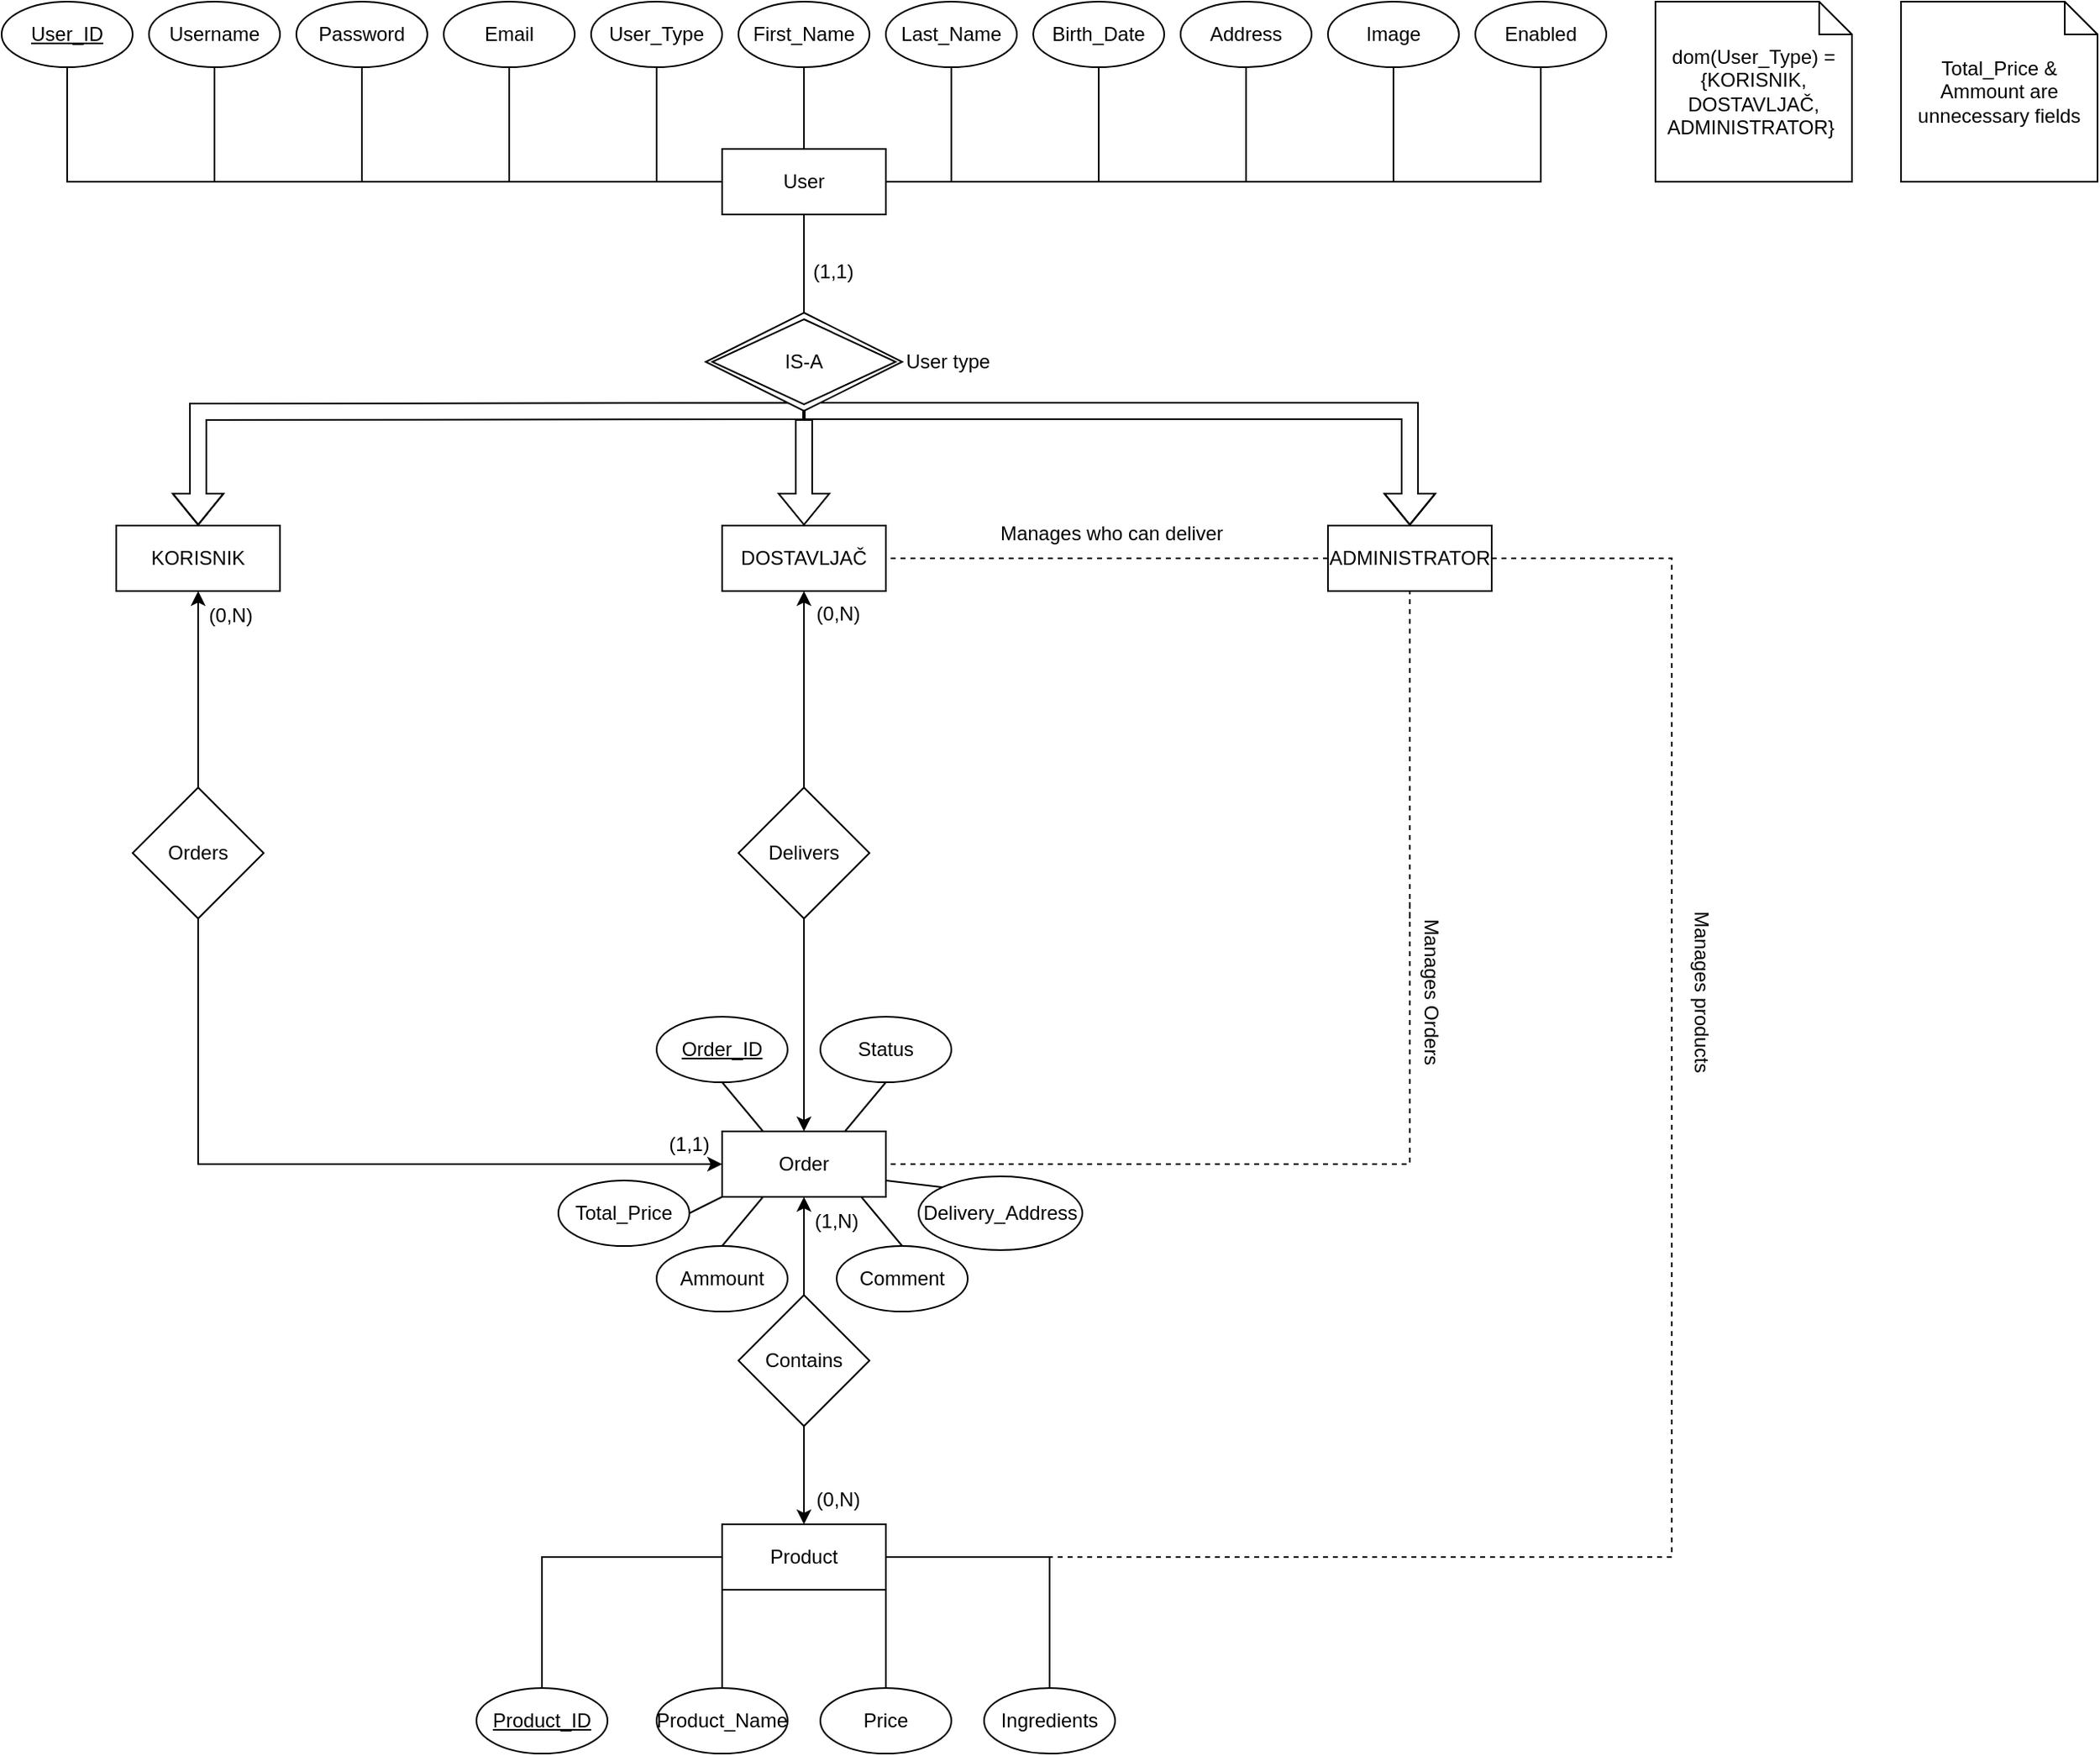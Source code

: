 <mxfile version="20.0.1" type="device"><diagram id="U8wiLlCEL02R97FeMWnE" name="Page-1"><mxGraphModel dx="2400" dy="871" grid="1" gridSize="10" guides="1" tooltips="1" connect="1" arrows="1" fold="1" page="1" pageScale="1" pageWidth="850" pageHeight="1100" math="0" shadow="0"><root><mxCell id="0"/><mxCell id="1" parent="0"/><mxCell id="GzSTq8Du4ebaTTGTqykt-45" style="edgeStyle=none;rounded=0;orthogonalLoop=1;jettySize=auto;html=1;exitX=0.5;exitY=1;exitDx=0;exitDy=0;endArrow=none;endFill=0;strokeColor=default;" edge="1" parent="1" source="GzSTq8Du4ebaTTGTqykt-1" target="GzSTq8Du4ebaTTGTqykt-31"><mxGeometry relative="1" as="geometry"/></mxCell><mxCell id="GzSTq8Du4ebaTTGTqykt-1" value="User" style="rounded=0;whiteSpace=wrap;html=1;" vertex="1" parent="1"><mxGeometry x="340" y="90" width="100" height="40" as="geometry"/></mxCell><mxCell id="GzSTq8Du4ebaTTGTqykt-15" style="edgeStyle=orthogonalEdgeStyle;rounded=0;orthogonalLoop=1;jettySize=auto;html=1;exitX=0.5;exitY=1;exitDx=0;exitDy=0;entryX=0;entryY=0.5;entryDx=0;entryDy=0;strokeColor=default;endArrow=none;endFill=0;" edge="1" parent="1" source="GzSTq8Du4ebaTTGTqykt-2" target="GzSTq8Du4ebaTTGTqykt-1"><mxGeometry relative="1" as="geometry"/></mxCell><mxCell id="GzSTq8Du4ebaTTGTqykt-2" value="&lt;u&gt;User_ID&lt;/u&gt;" style="ellipse;whiteSpace=wrap;html=1;" vertex="1" parent="1"><mxGeometry x="-100" width="80" height="40" as="geometry"/></mxCell><mxCell id="GzSTq8Du4ebaTTGTqykt-16" style="edgeStyle=orthogonalEdgeStyle;rounded=0;orthogonalLoop=1;jettySize=auto;html=1;exitX=0.5;exitY=1;exitDx=0;exitDy=0;endArrow=none;endFill=0;strokeColor=default;" edge="1" parent="1" source="GzSTq8Du4ebaTTGTqykt-3"><mxGeometry relative="1" as="geometry"><mxPoint x="30" y="110" as="targetPoint"/></mxGeometry></mxCell><mxCell id="GzSTq8Du4ebaTTGTqykt-3" value="Username" style="ellipse;whiteSpace=wrap;html=1;" vertex="1" parent="1"><mxGeometry x="-10" width="80" height="40" as="geometry"/></mxCell><mxCell id="GzSTq8Du4ebaTTGTqykt-18" style="edgeStyle=orthogonalEdgeStyle;rounded=0;orthogonalLoop=1;jettySize=auto;html=1;exitX=0.5;exitY=1;exitDx=0;exitDy=0;endArrow=none;endFill=0;strokeColor=default;" edge="1" parent="1" source="GzSTq8Du4ebaTTGTqykt-4"><mxGeometry relative="1" as="geometry"><mxPoint x="210" y="110" as="targetPoint"/></mxGeometry></mxCell><mxCell id="GzSTq8Du4ebaTTGTqykt-4" value="Email" style="ellipse;whiteSpace=wrap;html=1;" vertex="1" parent="1"><mxGeometry x="170" width="80" height="40" as="geometry"/></mxCell><mxCell id="GzSTq8Du4ebaTTGTqykt-17" style="edgeStyle=orthogonalEdgeStyle;rounded=0;orthogonalLoop=1;jettySize=auto;html=1;exitX=0.5;exitY=1;exitDx=0;exitDy=0;endArrow=none;endFill=0;strokeColor=default;" edge="1" parent="1" source="GzSTq8Du4ebaTTGTqykt-5"><mxGeometry relative="1" as="geometry"><mxPoint x="120" y="110" as="targetPoint"/></mxGeometry></mxCell><mxCell id="GzSTq8Du4ebaTTGTqykt-5" value="Password" style="ellipse;whiteSpace=wrap;html=1;" vertex="1" parent="1"><mxGeometry x="80" width="80" height="40" as="geometry"/></mxCell><mxCell id="GzSTq8Du4ebaTTGTqykt-20" style="edgeStyle=orthogonalEdgeStyle;rounded=0;orthogonalLoop=1;jettySize=auto;html=1;exitX=0.5;exitY=1;exitDx=0;exitDy=0;entryX=0.5;entryY=0;entryDx=0;entryDy=0;endArrow=none;endFill=0;strokeColor=default;" edge="1" parent="1" source="GzSTq8Du4ebaTTGTqykt-6" target="GzSTq8Du4ebaTTGTqykt-1"><mxGeometry relative="1" as="geometry"/></mxCell><mxCell id="GzSTq8Du4ebaTTGTqykt-6" value="First_Name" style="ellipse;whiteSpace=wrap;html=1;" vertex="1" parent="1"><mxGeometry x="350" width="80" height="40" as="geometry"/></mxCell><mxCell id="GzSTq8Du4ebaTTGTqykt-25" style="edgeStyle=orthogonalEdgeStyle;rounded=0;orthogonalLoop=1;jettySize=auto;html=1;exitX=0.5;exitY=1;exitDx=0;exitDy=0;endArrow=none;endFill=0;strokeColor=default;" edge="1" parent="1" source="GzSTq8Du4ebaTTGTqykt-7"><mxGeometry relative="1" as="geometry"><mxPoint x="480" y="110" as="targetPoint"/></mxGeometry></mxCell><mxCell id="GzSTq8Du4ebaTTGTqykt-7" value="Last_Name" style="ellipse;whiteSpace=wrap;html=1;" vertex="1" parent="1"><mxGeometry x="440" width="80" height="40" as="geometry"/></mxCell><mxCell id="GzSTq8Du4ebaTTGTqykt-24" style="edgeStyle=orthogonalEdgeStyle;rounded=0;orthogonalLoop=1;jettySize=auto;html=1;exitX=0.5;exitY=1;exitDx=0;exitDy=0;endArrow=none;endFill=0;strokeColor=default;" edge="1" parent="1" source="GzSTq8Du4ebaTTGTqykt-8"><mxGeometry relative="1" as="geometry"><mxPoint x="570" y="110" as="targetPoint"/></mxGeometry></mxCell><mxCell id="GzSTq8Du4ebaTTGTqykt-8" value="Birth_Date" style="ellipse;whiteSpace=wrap;html=1;" vertex="1" parent="1"><mxGeometry x="530" width="80" height="40" as="geometry"/></mxCell><mxCell id="GzSTq8Du4ebaTTGTqykt-23" style="edgeStyle=orthogonalEdgeStyle;rounded=0;orthogonalLoop=1;jettySize=auto;html=1;exitX=0.5;exitY=1;exitDx=0;exitDy=0;endArrow=none;endFill=0;strokeColor=default;" edge="1" parent="1" source="GzSTq8Du4ebaTTGTqykt-10"><mxGeometry relative="1" as="geometry"><mxPoint x="660" y="110" as="targetPoint"/></mxGeometry></mxCell><mxCell id="GzSTq8Du4ebaTTGTqykt-10" value="Address" style="ellipse;whiteSpace=wrap;html=1;" vertex="1" parent="1"><mxGeometry x="620" width="80" height="40" as="geometry"/></mxCell><mxCell id="GzSTq8Du4ebaTTGTqykt-19" style="edgeStyle=orthogonalEdgeStyle;rounded=0;orthogonalLoop=1;jettySize=auto;html=1;exitX=0.5;exitY=1;exitDx=0;exitDy=0;endArrow=none;endFill=0;strokeColor=default;" edge="1" parent="1" source="GzSTq8Du4ebaTTGTqykt-11"><mxGeometry relative="1" as="geometry"><mxPoint x="300" y="110" as="targetPoint"/></mxGeometry></mxCell><mxCell id="GzSTq8Du4ebaTTGTqykt-11" value="User_Type" style="ellipse;whiteSpace=wrap;html=1;" vertex="1" parent="1"><mxGeometry x="260" width="80" height="40" as="geometry"/></mxCell><mxCell id="GzSTq8Du4ebaTTGTqykt-22" style="edgeStyle=orthogonalEdgeStyle;rounded=0;orthogonalLoop=1;jettySize=auto;html=1;exitX=0.5;exitY=1;exitDx=0;exitDy=0;endArrow=none;endFill=0;strokeColor=default;" edge="1" parent="1" source="GzSTq8Du4ebaTTGTqykt-12"><mxGeometry relative="1" as="geometry"><mxPoint x="750" y="110" as="targetPoint"/></mxGeometry></mxCell><mxCell id="GzSTq8Du4ebaTTGTqykt-12" value="Image" style="ellipse;whiteSpace=wrap;html=1;" vertex="1" parent="1"><mxGeometry x="710" width="80" height="40" as="geometry"/></mxCell><mxCell id="GzSTq8Du4ebaTTGTqykt-21" style="edgeStyle=orthogonalEdgeStyle;rounded=0;orthogonalLoop=1;jettySize=auto;html=1;exitX=0.5;exitY=1;exitDx=0;exitDy=0;entryX=1;entryY=0.5;entryDx=0;entryDy=0;endArrow=none;endFill=0;strokeColor=default;" edge="1" parent="1" source="GzSTq8Du4ebaTTGTqykt-13" target="GzSTq8Du4ebaTTGTqykt-1"><mxGeometry relative="1" as="geometry"/></mxCell><mxCell id="GzSTq8Du4ebaTTGTqykt-13" value="Enabled" style="ellipse;whiteSpace=wrap;html=1;" vertex="1" parent="1"><mxGeometry x="800" width="80" height="40" as="geometry"/></mxCell><mxCell id="GzSTq8Du4ebaTTGTqykt-26" value="dom(User_Type) = {KORISNIK,&lt;br&gt;DOSTAVLJAČ,&lt;br&gt;ADMINISTRATOR}&amp;nbsp;" style="shape=note;size=20;whiteSpace=wrap;html=1;" vertex="1" parent="1"><mxGeometry x="910" width="120" height="110" as="geometry"/></mxCell><mxCell id="GzSTq8Du4ebaTTGTqykt-42" style="edgeStyle=orthogonalEdgeStyle;rounded=0;orthogonalLoop=1;jettySize=auto;html=1;entryX=0.5;entryY=0;entryDx=0;entryDy=0;endArrow=classic;endFill=1;strokeColor=default;shape=flexArrow;" edge="1" parent="1" target="GzSTq8Du4ebaTTGTqykt-34"><mxGeometry relative="1" as="geometry"><mxPoint x="390" y="250" as="sourcePoint"/><mxPoint x="40" y="320" as="targetPoint"/></mxGeometry></mxCell><mxCell id="GzSTq8Du4ebaTTGTqykt-43" style="edgeStyle=none;shape=flexArrow;rounded=0;orthogonalLoop=1;jettySize=auto;html=1;endArrow=classic;endFill=1;strokeColor=default;entryX=0.5;entryY=0;entryDx=0;entryDy=0;" edge="1" parent="1" target="GzSTq8Du4ebaTTGTqykt-35"><mxGeometry relative="1" as="geometry"><mxPoint x="390" y="255" as="sourcePoint"/><mxPoint x="390" y="305" as="targetPoint"/></mxGeometry></mxCell><mxCell id="GzSTq8Du4ebaTTGTqykt-44" style="edgeStyle=none;shape=flexArrow;rounded=0;orthogonalLoop=1;jettySize=auto;html=1;entryX=0.5;entryY=0;entryDx=0;entryDy=0;endArrow=classic;endFill=1;strokeColor=default;exitX=0.5;exitY=1;exitDx=0;exitDy=0;" edge="1" parent="1" source="GzSTq8Du4ebaTTGTqykt-31" target="GzSTq8Du4ebaTTGTqykt-36"><mxGeometry relative="1" as="geometry"><mxPoint x="400" y="250" as="sourcePoint"/><Array as="points"><mxPoint x="760" y="250"/></Array></mxGeometry></mxCell><mxCell id="GzSTq8Du4ebaTTGTqykt-31" value="IS-A" style="shape=rhombus;double=1;perimeter=rhombusPerimeter;whiteSpace=wrap;html=1;align=center;" vertex="1" parent="1"><mxGeometry x="330" y="190" width="120" height="60" as="geometry"/></mxCell><mxCell id="GzSTq8Du4ebaTTGTqykt-34" value="KORISNIK" style="rounded=0;whiteSpace=wrap;html=1;" vertex="1" parent="1"><mxGeometry x="-30" y="320" width="100" height="40" as="geometry"/></mxCell><mxCell id="GzSTq8Du4ebaTTGTqykt-35" value="DOSTAVLJAČ" style="rounded=0;whiteSpace=wrap;html=1;" vertex="1" parent="1"><mxGeometry x="340" y="320" width="100" height="40" as="geometry"/></mxCell><mxCell id="GzSTq8Du4ebaTTGTqykt-82" style="edgeStyle=none;rounded=0;orthogonalLoop=1;jettySize=auto;html=1;exitX=0;exitY=0.5;exitDx=0;exitDy=0;entryX=1;entryY=0.5;entryDx=0;entryDy=0;endArrow=none;endFill=0;strokeColor=default;dashed=1;" edge="1" parent="1" source="GzSTq8Du4ebaTTGTqykt-36" target="GzSTq8Du4ebaTTGTqykt-35"><mxGeometry relative="1" as="geometry"/></mxCell><mxCell id="GzSTq8Du4ebaTTGTqykt-83" style="edgeStyle=none;rounded=0;orthogonalLoop=1;jettySize=auto;html=1;endArrow=none;endFill=0;strokeColor=default;exitX=1;exitY=0.5;exitDx=0;exitDy=0;entryX=1;entryY=0.5;entryDx=0;entryDy=0;dashed=1;" edge="1" parent="1" source="GzSTq8Du4ebaTTGTqykt-36" target="GzSTq8Du4ebaTTGTqykt-64"><mxGeometry relative="1" as="geometry"><mxPoint x="860" y="970.8" as="targetPoint"/><mxPoint x="910" y="330" as="sourcePoint"/><Array as="points"><mxPoint x="920" y="340"/><mxPoint x="920" y="950"/></Array></mxGeometry></mxCell><mxCell id="GzSTq8Du4ebaTTGTqykt-36" value="ADMINISTRATOR" style="rounded=0;whiteSpace=wrap;html=1;" vertex="1" parent="1"><mxGeometry x="710" y="320" width="100" height="40" as="geometry"/></mxCell><mxCell id="GzSTq8Du4ebaTTGTqykt-37" style="edgeStyle=orthogonalEdgeStyle;rounded=0;orthogonalLoop=1;jettySize=auto;html=1;exitX=0.5;exitY=1;exitDx=0;exitDy=0;endArrow=classic;endFill=1;strokeColor=default;" edge="1" parent="1" source="GzSTq8Du4ebaTTGTqykt-34" target="GzSTq8Du4ebaTTGTqykt-34"><mxGeometry relative="1" as="geometry"/></mxCell><mxCell id="GzSTq8Du4ebaTTGTqykt-49" style="edgeStyle=none;rounded=0;orthogonalLoop=1;jettySize=auto;html=1;exitX=0.5;exitY=0;exitDx=0;exitDy=0;entryX=0.5;entryY=1;entryDx=0;entryDy=0;endArrow=classic;endFill=1;strokeColor=default;" edge="1" parent="1" source="GzSTq8Du4ebaTTGTqykt-46" target="GzSTq8Du4ebaTTGTqykt-34"><mxGeometry relative="1" as="geometry"/></mxCell><mxCell id="GzSTq8Du4ebaTTGTqykt-56" style="edgeStyle=none;rounded=0;orthogonalLoop=1;jettySize=auto;html=1;exitX=0.5;exitY=1;exitDx=0;exitDy=0;entryX=0;entryY=0.5;entryDx=0;entryDy=0;endArrow=classic;endFill=1;strokeColor=default;" edge="1" parent="1" source="GzSTq8Du4ebaTTGTqykt-46" target="GzSTq8Du4ebaTTGTqykt-55"><mxGeometry relative="1" as="geometry"><Array as="points"><mxPoint x="20" y="710"/></Array></mxGeometry></mxCell><mxCell id="GzSTq8Du4ebaTTGTqykt-46" value="Orders" style="rhombus;whiteSpace=wrap;html=1;" vertex="1" parent="1"><mxGeometry x="-20" y="480" width="80" height="80" as="geometry"/></mxCell><mxCell id="GzSTq8Du4ebaTTGTqykt-47" value="(1,1)" style="text;html=1;strokeColor=none;fillColor=none;align=center;verticalAlign=middle;whiteSpace=wrap;rounded=0;" vertex="1" parent="1"><mxGeometry x="378" y="150" width="60" height="30" as="geometry"/></mxCell><mxCell id="GzSTq8Du4ebaTTGTqykt-48" value="User type" style="text;html=1;strokeColor=none;fillColor=none;align=center;verticalAlign=middle;whiteSpace=wrap;rounded=0;" vertex="1" parent="1"><mxGeometry x="448" y="205" width="60" height="30" as="geometry"/></mxCell><mxCell id="GzSTq8Du4ebaTTGTqykt-51" style="edgeStyle=none;rounded=0;orthogonalLoop=1;jettySize=auto;html=1;exitX=0.5;exitY=0;exitDx=0;exitDy=0;entryX=0.5;entryY=1;entryDx=0;entryDy=0;endArrow=classic;endFill=1;strokeColor=default;" edge="1" parent="1" source="GzSTq8Du4ebaTTGTqykt-50" target="GzSTq8Du4ebaTTGTqykt-35"><mxGeometry relative="1" as="geometry"/></mxCell><mxCell id="GzSTq8Du4ebaTTGTqykt-57" style="edgeStyle=none;rounded=0;orthogonalLoop=1;jettySize=auto;html=1;exitX=0.5;exitY=1;exitDx=0;exitDy=0;entryX=0.5;entryY=0;entryDx=0;entryDy=0;endArrow=classic;endFill=1;strokeColor=default;" edge="1" parent="1" source="GzSTq8Du4ebaTTGTqykt-50" target="GzSTq8Du4ebaTTGTqykt-55"><mxGeometry relative="1" as="geometry"/></mxCell><mxCell id="GzSTq8Du4ebaTTGTqykt-50" value="Delivers" style="rhombus;whiteSpace=wrap;html=1;" vertex="1" parent="1"><mxGeometry x="350" y="480" width="80" height="80" as="geometry"/></mxCell><mxCell id="GzSTq8Du4ebaTTGTqykt-53" style="edgeStyle=none;rounded=0;orthogonalLoop=1;jettySize=auto;html=1;entryX=0.5;entryY=1;entryDx=0;entryDy=0;endArrow=none;endFill=0;strokeColor=default;dashed=1;" edge="1" parent="1" target="GzSTq8Du4ebaTTGTqykt-36"><mxGeometry relative="1" as="geometry"><mxPoint x="760" y="560" as="sourcePoint"/></mxGeometry></mxCell><mxCell id="GzSTq8Du4ebaTTGTqykt-58" style="edgeStyle=none;rounded=0;orthogonalLoop=1;jettySize=auto;html=1;exitX=0.5;exitY=1;exitDx=0;exitDy=0;entryX=1;entryY=0.5;entryDx=0;entryDy=0;endArrow=none;endFill=0;strokeColor=default;dashed=1;" edge="1" parent="1" target="GzSTq8Du4ebaTTGTqykt-55"><mxGeometry relative="1" as="geometry"><mxPoint x="760" y="550" as="sourcePoint"/><Array as="points"><mxPoint x="760" y="710"/></Array></mxGeometry></mxCell><mxCell id="GzSTq8Du4ebaTTGTqykt-55" value="Order" style="rounded=0;whiteSpace=wrap;html=1;" vertex="1" parent="1"><mxGeometry x="340" y="690" width="100" height="40" as="geometry"/></mxCell><mxCell id="GzSTq8Du4ebaTTGTqykt-64" value="Product" style="rounded=0;whiteSpace=wrap;html=1;" vertex="1" parent="1"><mxGeometry x="340" y="930" width="100" height="40" as="geometry"/></mxCell><mxCell id="GzSTq8Du4ebaTTGTqykt-69" style="edgeStyle=none;rounded=0;orthogonalLoop=1;jettySize=auto;html=1;exitX=0.5;exitY=0;exitDx=0;exitDy=0;entryX=0;entryY=0.5;entryDx=0;entryDy=0;endArrow=none;endFill=0;strokeColor=default;" edge="1" parent="1" source="GzSTq8Du4ebaTTGTqykt-65" target="GzSTq8Du4ebaTTGTqykt-64"><mxGeometry relative="1" as="geometry"><Array as="points"><mxPoint x="230" y="950"/></Array></mxGeometry></mxCell><mxCell id="GzSTq8Du4ebaTTGTqykt-65" value="Product_ID" style="ellipse;whiteSpace=wrap;html=1;fontStyle=4" vertex="1" parent="1"><mxGeometry x="190" y="1030" width="80" height="40" as="geometry"/></mxCell><mxCell id="GzSTq8Du4ebaTTGTqykt-74" style="edgeStyle=none;rounded=0;orthogonalLoop=1;jettySize=auto;html=1;exitX=0.5;exitY=0;exitDx=0;exitDy=0;entryX=0;entryY=1;entryDx=0;entryDy=0;endArrow=none;endFill=0;strokeColor=default;" edge="1" parent="1" source="GzSTq8Du4ebaTTGTqykt-66" target="GzSTq8Du4ebaTTGTqykt-64"><mxGeometry relative="1" as="geometry"/></mxCell><mxCell id="GzSTq8Du4ebaTTGTqykt-66" value="Product_Name" style="ellipse;whiteSpace=wrap;html=1;" vertex="1" parent="1"><mxGeometry x="300" y="1030" width="80" height="40" as="geometry"/></mxCell><mxCell id="GzSTq8Du4ebaTTGTqykt-75" style="edgeStyle=none;rounded=0;orthogonalLoop=1;jettySize=auto;html=1;exitX=0.5;exitY=0;exitDx=0;exitDy=0;endArrow=none;endFill=0;strokeColor=default;" edge="1" parent="1"><mxGeometry relative="1" as="geometry"><mxPoint x="440" y="970" as="targetPoint"/><mxPoint x="440" y="1030" as="sourcePoint"/></mxGeometry></mxCell><mxCell id="GzSTq8Du4ebaTTGTqykt-67" value="Price" style="ellipse;whiteSpace=wrap;html=1;" vertex="1" parent="1"><mxGeometry x="400" y="1030" width="80" height="40" as="geometry"/></mxCell><mxCell id="GzSTq8Du4ebaTTGTqykt-71" style="edgeStyle=none;rounded=0;orthogonalLoop=1;jettySize=auto;html=1;exitX=0.5;exitY=0;exitDx=0;exitDy=0;entryX=1;entryY=0.5;entryDx=0;entryDy=0;endArrow=none;endFill=0;strokeColor=default;" edge="1" parent="1" source="GzSTq8Du4ebaTTGTqykt-68" target="GzSTq8Du4ebaTTGTqykt-64"><mxGeometry relative="1" as="geometry"><Array as="points"><mxPoint x="540" y="950"/></Array></mxGeometry></mxCell><mxCell id="GzSTq8Du4ebaTTGTqykt-68" value="Ingredients" style="ellipse;whiteSpace=wrap;html=1;" vertex="1" parent="1"><mxGeometry x="500" y="1030" width="80" height="40" as="geometry"/></mxCell><mxCell id="GzSTq8Du4ebaTTGTqykt-77" style="edgeStyle=none;rounded=0;orthogonalLoop=1;jettySize=auto;html=1;exitX=0.5;exitY=0;exitDx=0;exitDy=0;entryX=0.5;entryY=1;entryDx=0;entryDy=0;endArrow=classic;endFill=1;strokeColor=default;" edge="1" parent="1" source="GzSTq8Du4ebaTTGTqykt-76" target="GzSTq8Du4ebaTTGTqykt-55"><mxGeometry relative="1" as="geometry"/></mxCell><mxCell id="GzSTq8Du4ebaTTGTqykt-78" style="edgeStyle=none;rounded=0;orthogonalLoop=1;jettySize=auto;html=1;exitX=0.5;exitY=1;exitDx=0;exitDy=0;entryX=0.5;entryY=0;entryDx=0;entryDy=0;endArrow=classic;endFill=1;strokeColor=default;" edge="1" parent="1" source="GzSTq8Du4ebaTTGTqykt-76" target="GzSTq8Du4ebaTTGTqykt-64"><mxGeometry relative="1" as="geometry"/></mxCell><mxCell id="GzSTq8Du4ebaTTGTqykt-76" value="Contains" style="rhombus;whiteSpace=wrap;html=1;" vertex="1" parent="1"><mxGeometry x="350" y="790" width="80" height="80" as="geometry"/></mxCell><mxCell id="GzSTq8Du4ebaTTGTqykt-79" value="(1,N)" style="text;html=1;strokeColor=none;fillColor=none;align=center;verticalAlign=middle;whiteSpace=wrap;rounded=0;" vertex="1" parent="1"><mxGeometry x="380" y="730" width="60" height="30" as="geometry"/></mxCell><mxCell id="GzSTq8Du4ebaTTGTqykt-80" value="(0,N)" style="text;html=1;strokeColor=none;fillColor=none;align=center;verticalAlign=middle;whiteSpace=wrap;rounded=0;" vertex="1" parent="1"><mxGeometry x="381" y="900" width="60" height="30" as="geometry"/></mxCell><mxCell id="GzSTq8Du4ebaTTGTqykt-81" value="(0,N)" style="text;html=1;strokeColor=none;fillColor=none;align=center;verticalAlign=middle;whiteSpace=wrap;rounded=0;" vertex="1" parent="1"><mxGeometry x="10" y="360" width="60" height="30" as="geometry"/></mxCell><mxCell id="GzSTq8Du4ebaTTGTqykt-84" value="Manages who can deliver" style="text;html=1;strokeColor=none;fillColor=none;align=center;verticalAlign=middle;whiteSpace=wrap;rounded=0;" vertex="1" parent="1"><mxGeometry x="508" y="310" width="140" height="30" as="geometry"/></mxCell><mxCell id="GzSTq8Du4ebaTTGTqykt-85" value="Manages products" style="text;html=1;strokeColor=none;fillColor=none;align=center;verticalAlign=middle;whiteSpace=wrap;rounded=0;rotation=90;" vertex="1" parent="1"><mxGeometry x="863" y="590" width="150" height="30" as="geometry"/></mxCell><mxCell id="GzSTq8Du4ebaTTGTqykt-86" value="(1,1)" style="text;html=1;strokeColor=none;fillColor=none;align=center;verticalAlign=middle;whiteSpace=wrap;rounded=0;" vertex="1" parent="1"><mxGeometry x="290" y="683" width="60" height="30" as="geometry"/></mxCell><mxCell id="GzSTq8Du4ebaTTGTqykt-88" value="(0,N)" style="text;html=1;strokeColor=none;fillColor=none;align=center;verticalAlign=middle;whiteSpace=wrap;rounded=0;" vertex="1" parent="1"><mxGeometry x="381" y="359" width="60" height="30" as="geometry"/></mxCell><mxCell id="GzSTq8Du4ebaTTGTqykt-90" value="Manages Orders" style="text;html=1;strokeColor=none;fillColor=none;align=center;verticalAlign=middle;whiteSpace=wrap;rounded=0;rotation=90;" vertex="1" parent="1"><mxGeometry x="698" y="590" width="150" height="30" as="geometry"/></mxCell><mxCell id="GzSTq8Du4ebaTTGTqykt-104" style="edgeStyle=none;rounded=0;orthogonalLoop=1;jettySize=auto;html=1;exitX=0.5;exitY=1;exitDx=0;exitDy=0;entryX=0.25;entryY=0;entryDx=0;entryDy=0;endArrow=none;endFill=0;strokeColor=default;" edge="1" parent="1" source="GzSTq8Du4ebaTTGTqykt-92" target="GzSTq8Du4ebaTTGTqykt-55"><mxGeometry relative="1" as="geometry"/></mxCell><mxCell id="GzSTq8Du4ebaTTGTqykt-92" value="Order_ID" style="ellipse;whiteSpace=wrap;html=1;fontStyle=4" vertex="1" parent="1"><mxGeometry x="300" y="620" width="80" height="40" as="geometry"/></mxCell><mxCell id="GzSTq8Du4ebaTTGTqykt-106" style="edgeStyle=none;rounded=0;orthogonalLoop=1;jettySize=auto;html=1;exitX=1;exitY=0.5;exitDx=0;exitDy=0;entryX=0;entryY=1;entryDx=0;entryDy=0;endArrow=none;endFill=0;strokeColor=default;" edge="1" parent="1" source="GzSTq8Du4ebaTTGTqykt-94" target="GzSTq8Du4ebaTTGTqykt-55"><mxGeometry relative="1" as="geometry"/></mxCell><mxCell id="GzSTq8Du4ebaTTGTqykt-94" value="Total_Price" style="ellipse;whiteSpace=wrap;html=1;" vertex="1" parent="1"><mxGeometry x="240" y="720" width="80" height="40" as="geometry"/></mxCell><mxCell id="GzSTq8Du4ebaTTGTqykt-107" style="edgeStyle=none;rounded=0;orthogonalLoop=1;jettySize=auto;html=1;exitX=0.5;exitY=0;exitDx=0;exitDy=0;entryX=0.25;entryY=1;entryDx=0;entryDy=0;endArrow=none;endFill=0;strokeColor=default;" edge="1" parent="1" source="GzSTq8Du4ebaTTGTqykt-95" target="GzSTq8Du4ebaTTGTqykt-55"><mxGeometry relative="1" as="geometry"/></mxCell><mxCell id="GzSTq8Du4ebaTTGTqykt-95" value="Ammount" style="ellipse;whiteSpace=wrap;html=1;" vertex="1" parent="1"><mxGeometry x="300" y="760" width="80" height="40" as="geometry"/></mxCell><mxCell id="GzSTq8Du4ebaTTGTqykt-109" style="edgeStyle=none;rounded=0;orthogonalLoop=1;jettySize=auto;html=1;exitX=0;exitY=0;exitDx=0;exitDy=0;entryX=1;entryY=0.75;entryDx=0;entryDy=0;endArrow=none;endFill=0;strokeColor=default;" edge="1" parent="1" source="GzSTq8Du4ebaTTGTqykt-96" target="GzSTq8Du4ebaTTGTqykt-55"><mxGeometry relative="1" as="geometry"/></mxCell><mxCell id="GzSTq8Du4ebaTTGTqykt-96" value="Delivery_Address" style="ellipse;whiteSpace=wrap;html=1;" vertex="1" parent="1"><mxGeometry x="460" y="717.5" width="100" height="45" as="geometry"/></mxCell><mxCell id="GzSTq8Du4ebaTTGTqykt-108" style="edgeStyle=none;rounded=0;orthogonalLoop=1;jettySize=auto;html=1;exitX=0.5;exitY=0;exitDx=0;exitDy=0;entryX=0.75;entryY=0;entryDx=0;entryDy=0;endArrow=none;endFill=0;strokeColor=default;" edge="1" parent="1" source="GzSTq8Du4ebaTTGTqykt-98" target="GzSTq8Du4ebaTTGTqykt-79"><mxGeometry relative="1" as="geometry"/></mxCell><mxCell id="GzSTq8Du4ebaTTGTqykt-98" value="Comment" style="ellipse;whiteSpace=wrap;html=1;" vertex="1" parent="1"><mxGeometry x="410" y="760" width="80" height="40" as="geometry"/></mxCell><mxCell id="GzSTq8Du4ebaTTGTqykt-105" style="edgeStyle=none;rounded=0;orthogonalLoop=1;jettySize=auto;html=1;exitX=0.5;exitY=1;exitDx=0;exitDy=0;entryX=0.75;entryY=0;entryDx=0;entryDy=0;endArrow=none;endFill=0;strokeColor=default;" edge="1" parent="1" source="GzSTq8Du4ebaTTGTqykt-99" target="GzSTq8Du4ebaTTGTqykt-55"><mxGeometry relative="1" as="geometry"/></mxCell><mxCell id="GzSTq8Du4ebaTTGTqykt-99" value="Status" style="ellipse;whiteSpace=wrap;html=1;" vertex="1" parent="1"><mxGeometry x="400" y="620" width="80" height="40" as="geometry"/></mxCell><mxCell id="GzSTq8Du4ebaTTGTqykt-110" value="Total_Price &amp;amp; Ammount are unnecessary fields" style="shape=note;size=20;whiteSpace=wrap;html=1;" vertex="1" parent="1"><mxGeometry x="1060" width="120" height="110" as="geometry"/></mxCell></root></mxGraphModel></diagram></mxfile>